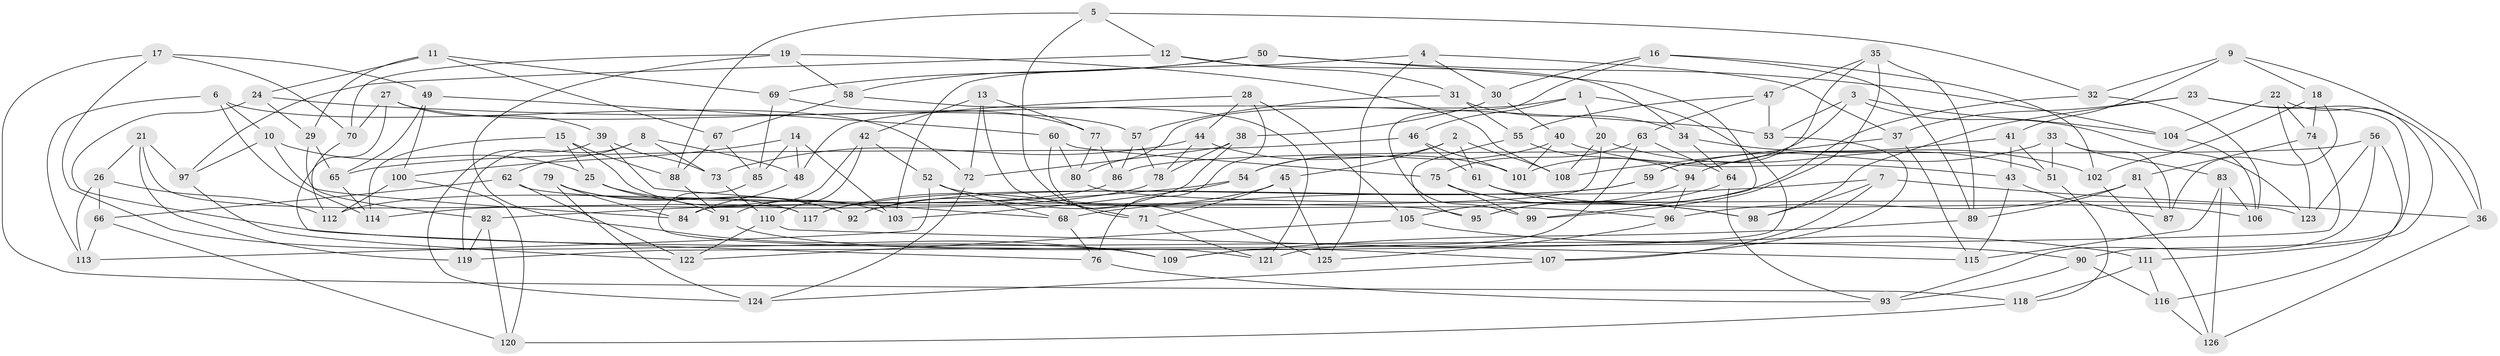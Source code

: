 // coarse degree distribution, {6: 0.4444444444444444, 4: 0.1746031746031746, 3: 0.031746031746031744, 5: 0.23809523809523808, 8: 0.09523809523809523, 7: 0.015873015873015872}
// Generated by graph-tools (version 1.1) at 2025/38/03/04/25 23:38:13]
// undirected, 126 vertices, 252 edges
graph export_dot {
  node [color=gray90,style=filled];
  1;
  2;
  3;
  4;
  5;
  6;
  7;
  8;
  9;
  10;
  11;
  12;
  13;
  14;
  15;
  16;
  17;
  18;
  19;
  20;
  21;
  22;
  23;
  24;
  25;
  26;
  27;
  28;
  29;
  30;
  31;
  32;
  33;
  34;
  35;
  36;
  37;
  38;
  39;
  40;
  41;
  42;
  43;
  44;
  45;
  46;
  47;
  48;
  49;
  50;
  51;
  52;
  53;
  54;
  55;
  56;
  57;
  58;
  59;
  60;
  61;
  62;
  63;
  64;
  65;
  66;
  67;
  68;
  69;
  70;
  71;
  72;
  73;
  74;
  75;
  76;
  77;
  78;
  79;
  80;
  81;
  82;
  83;
  84;
  85;
  86;
  87;
  88;
  89;
  90;
  91;
  92;
  93;
  94;
  95;
  96;
  97;
  98;
  99;
  100;
  101;
  102;
  103;
  104;
  105;
  106;
  107;
  108;
  109;
  110;
  111;
  112;
  113;
  114;
  115;
  116;
  117;
  118;
  119;
  120;
  121;
  122;
  123;
  124;
  125;
  126;
  1 -- 109;
  1 -- 46;
  1 -- 20;
  1 -- 80;
  2 -- 45;
  2 -- 54;
  2 -- 108;
  2 -- 61;
  3 -- 53;
  3 -- 123;
  3 -- 101;
  3 -- 104;
  4 -- 125;
  4 -- 30;
  4 -- 103;
  4 -- 37;
  5 -- 71;
  5 -- 12;
  5 -- 32;
  5 -- 88;
  6 -- 114;
  6 -- 72;
  6 -- 113;
  6 -- 10;
  7 -- 98;
  7 -- 107;
  7 -- 36;
  7 -- 68;
  8 -- 119;
  8 -- 48;
  8 -- 73;
  8 -- 62;
  9 -- 36;
  9 -- 18;
  9 -- 32;
  9 -- 41;
  10 -- 97;
  10 -- 25;
  10 -- 84;
  11 -- 29;
  11 -- 67;
  11 -- 24;
  11 -- 69;
  12 -- 34;
  12 -- 31;
  12 -- 97;
  13 -- 77;
  13 -- 71;
  13 -- 72;
  13 -- 42;
  14 -- 48;
  14 -- 85;
  14 -- 100;
  14 -- 103;
  15 -- 114;
  15 -- 25;
  15 -- 103;
  15 -- 88;
  16 -- 30;
  16 -- 99;
  16 -- 89;
  16 -- 102;
  17 -- 109;
  17 -- 49;
  17 -- 118;
  17 -- 70;
  18 -- 102;
  18 -- 74;
  18 -- 87;
  19 -- 70;
  19 -- 108;
  19 -- 109;
  19 -- 58;
  20 -- 51;
  20 -- 84;
  20 -- 108;
  21 -- 97;
  21 -- 119;
  21 -- 117;
  21 -- 26;
  22 -- 111;
  22 -- 123;
  22 -- 74;
  22 -- 104;
  23 -- 98;
  23 -- 90;
  23 -- 36;
  23 -- 37;
  24 -- 29;
  24 -- 53;
  24 -- 90;
  25 -- 91;
  25 -- 92;
  26 -- 113;
  26 -- 112;
  26 -- 66;
  27 -- 57;
  27 -- 70;
  27 -- 76;
  27 -- 39;
  28 -- 76;
  28 -- 48;
  28 -- 44;
  28 -- 105;
  29 -- 82;
  29 -- 65;
  30 -- 38;
  30 -- 40;
  31 -- 57;
  31 -- 55;
  31 -- 34;
  32 -- 106;
  32 -- 95;
  33 -- 87;
  33 -- 51;
  33 -- 83;
  33 -- 59;
  34 -- 64;
  34 -- 102;
  35 -- 99;
  35 -- 47;
  35 -- 89;
  35 -- 59;
  36 -- 126;
  37 -- 108;
  37 -- 115;
  38 -- 92;
  38 -- 72;
  38 -- 78;
  39 -- 124;
  39 -- 68;
  39 -- 73;
  40 -- 43;
  40 -- 54;
  40 -- 101;
  41 -- 43;
  41 -- 51;
  41 -- 94;
  42 -- 110;
  42 -- 52;
  42 -- 91;
  43 -- 115;
  43 -- 87;
  44 -- 78;
  44 -- 101;
  44 -- 73;
  45 -- 71;
  45 -- 117;
  45 -- 125;
  46 -- 61;
  46 -- 101;
  46 -- 65;
  47 -- 55;
  47 -- 63;
  47 -- 53;
  48 -- 84;
  49 -- 65;
  49 -- 60;
  49 -- 100;
  50 -- 104;
  50 -- 58;
  50 -- 99;
  50 -- 69;
  51 -- 118;
  52 -- 68;
  52 -- 113;
  52 -- 96;
  53 -- 107;
  54 -- 103;
  54 -- 82;
  55 -- 94;
  55 -- 95;
  56 -- 116;
  56 -- 123;
  56 -- 86;
  56 -- 93;
  57 -- 78;
  57 -- 86;
  58 -- 67;
  58 -- 121;
  59 -- 92;
  59 -- 117;
  60 -- 75;
  60 -- 125;
  60 -- 80;
  61 -- 106;
  61 -- 98;
  62 -- 122;
  62 -- 66;
  62 -- 95;
  63 -- 75;
  63 -- 121;
  63 -- 64;
  64 -- 93;
  64 -- 95;
  65 -- 114;
  66 -- 113;
  66 -- 120;
  67 -- 85;
  67 -- 88;
  68 -- 76;
  69 -- 85;
  69 -- 77;
  70 -- 112;
  71 -- 121;
  72 -- 124;
  73 -- 110;
  74 -- 119;
  74 -- 81;
  75 -- 98;
  75 -- 99;
  76 -- 93;
  77 -- 80;
  77 -- 86;
  78 -- 114;
  79 -- 117;
  79 -- 84;
  79 -- 124;
  79 -- 92;
  80 -- 123;
  81 -- 89;
  81 -- 87;
  81 -- 96;
  82 -- 120;
  82 -- 119;
  83 -- 106;
  83 -- 115;
  83 -- 126;
  85 -- 121;
  86 -- 112;
  88 -- 91;
  89 -- 109;
  90 -- 93;
  90 -- 116;
  91 -- 107;
  94 -- 96;
  94 -- 105;
  96 -- 125;
  97 -- 122;
  100 -- 120;
  100 -- 112;
  102 -- 126;
  104 -- 106;
  105 -- 111;
  105 -- 122;
  107 -- 124;
  110 -- 122;
  110 -- 115;
  111 -- 118;
  111 -- 116;
  116 -- 126;
  118 -- 120;
}
